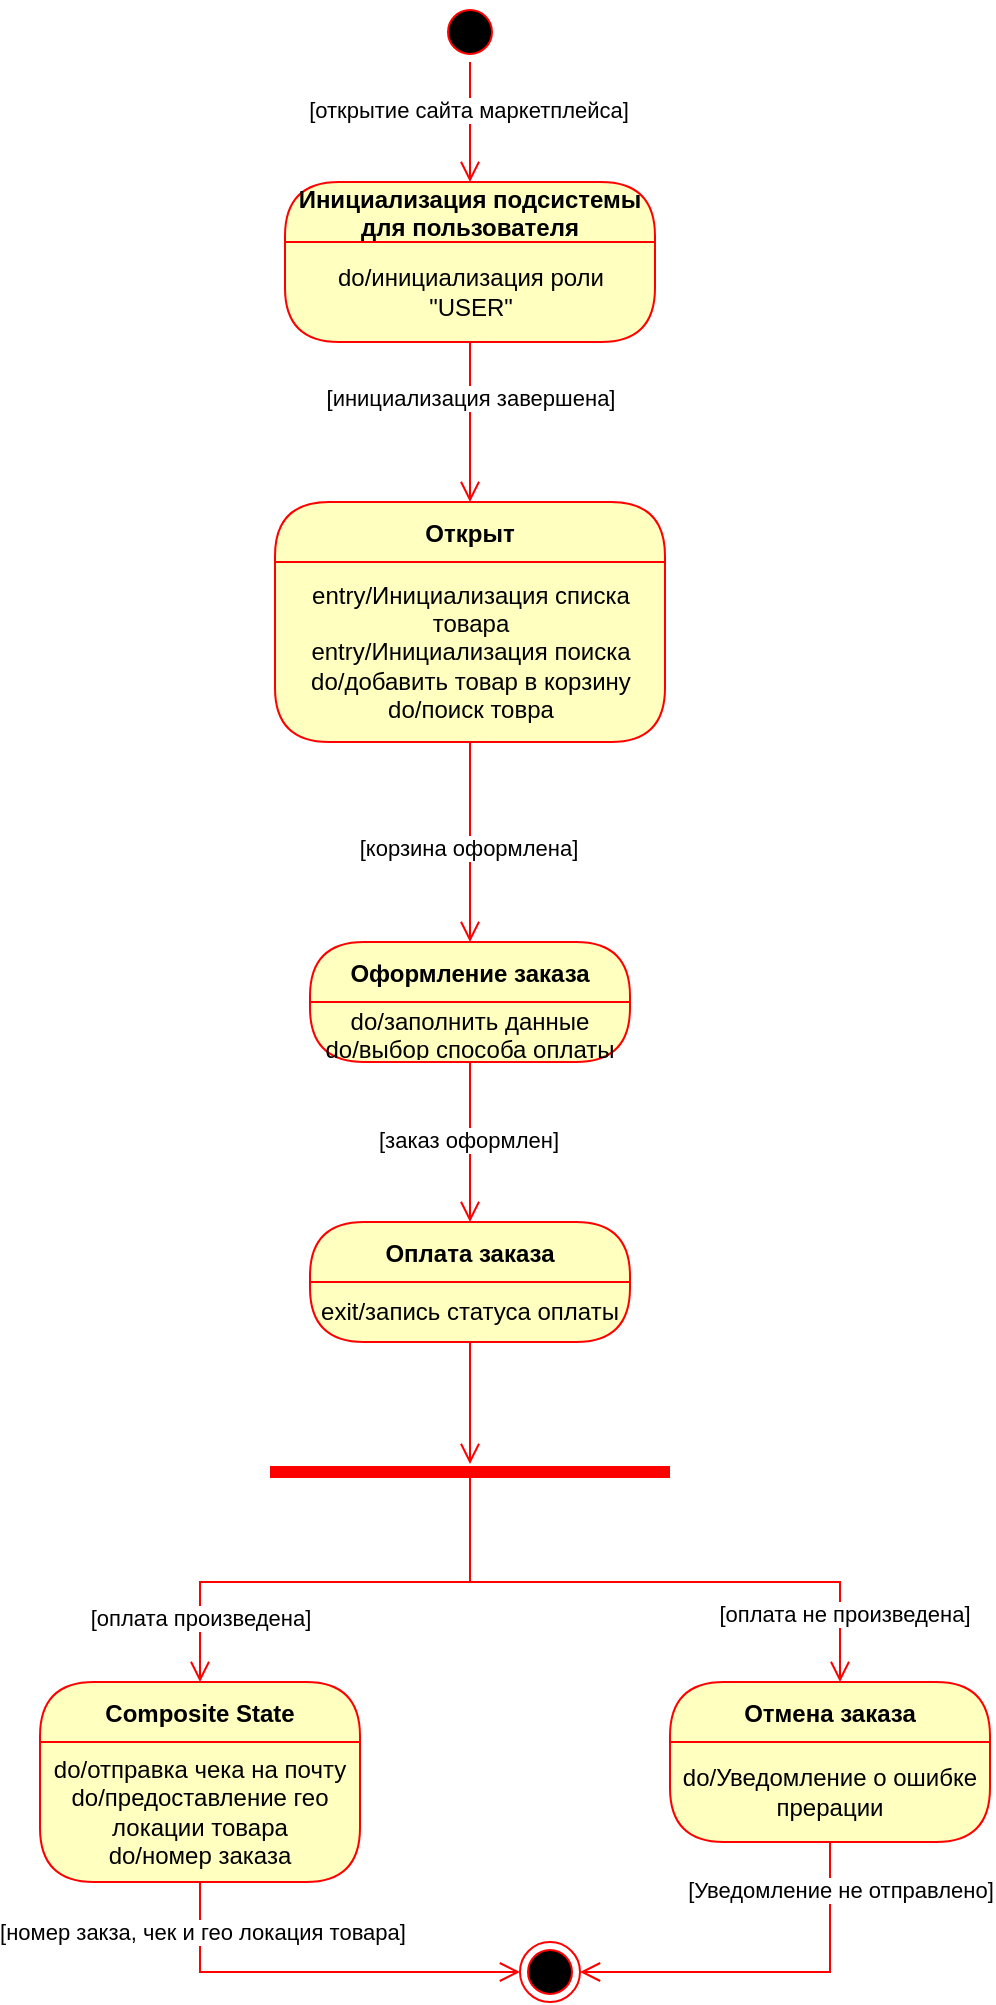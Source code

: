<mxfile version="26.1.2">
  <diagram name="Страница — 1" id="PReMRLjrSaoR2j9esjpr">
    <mxGraphModel dx="472" dy="771" grid="1" gridSize="10" guides="1" tooltips="1" connect="1" arrows="1" fold="1" page="1" pageScale="1" pageWidth="850" pageHeight="1100" math="0" shadow="0">
      <root>
        <mxCell id="0" />
        <mxCell id="1" parent="0" />
        <mxCell id="IYuA_e_t0o8LntOO7r2O-1" value="" style="ellipse;html=1;shape=startState;fillColor=#000000;strokeColor=#ff0000;" parent="1" vertex="1">
          <mxGeometry x="260" y="100" width="30" height="30" as="geometry" />
        </mxCell>
        <mxCell id="IYuA_e_t0o8LntOO7r2O-2" value="" style="edgeStyle=orthogonalEdgeStyle;html=1;verticalAlign=bottom;endArrow=open;endSize=8;strokeColor=#ff0000;rounded=0;" parent="1" source="IYuA_e_t0o8LntOO7r2O-1" target="IYuA_e_t0o8LntOO7r2O-4" edge="1">
          <mxGeometry relative="1" as="geometry">
            <mxPoint x="275" y="190" as="targetPoint" />
          </mxGeometry>
        </mxCell>
        <mxCell id="IYuA_e_t0o8LntOO7r2O-3" value="[открытие сайта маркетплейса]" style="edgeLabel;html=1;align=center;verticalAlign=middle;resizable=0;points=[];" parent="IYuA_e_t0o8LntOO7r2O-2" vertex="1" connectable="0">
          <mxGeometry x="-0.207" y="-1" relative="1" as="geometry">
            <mxPoint as="offset" />
          </mxGeometry>
        </mxCell>
        <mxCell id="IYuA_e_t0o8LntOO7r2O-4" value="Инициализация подсистемы&#xa;для пользователя" style="swimlane;fontStyle=1;align=center;verticalAlign=middle;childLayout=stackLayout;horizontal=1;startSize=30;horizontalStack=0;resizeParent=0;resizeLast=1;container=0;fontColor=#000000;collapsible=0;rounded=1;arcSize=30;strokeColor=#ff0000;fillColor=#ffffc0;swimlaneFillColor=#ffffc0;dropTarget=0;" parent="1" vertex="1">
          <mxGeometry x="182.5" y="190" width="185" height="80" as="geometry" />
        </mxCell>
        <mxCell id="IYuA_e_t0o8LntOO7r2O-5" value="do/инициализация роли &quot;USER&quot;" style="text;html=1;strokeColor=none;fillColor=none;align=center;verticalAlign=middle;spacingLeft=4;spacingRight=4;whiteSpace=wrap;overflow=hidden;rotatable=0;fontColor=#000000;" parent="IYuA_e_t0o8LntOO7r2O-4" vertex="1">
          <mxGeometry y="30" width="185" height="50" as="geometry" />
        </mxCell>
        <mxCell id="IYuA_e_t0o8LntOO7r2O-6" value="" style="edgeStyle=orthogonalEdgeStyle;html=1;verticalAlign=bottom;endArrow=open;endSize=8;strokeColor=#ff0000;rounded=0;" parent="1" source="IYuA_e_t0o8LntOO7r2O-4" target="IYuA_e_t0o8LntOO7r2O-7" edge="1">
          <mxGeometry relative="1" as="geometry">
            <mxPoint x="275" y="310" as="targetPoint" />
          </mxGeometry>
        </mxCell>
        <mxCell id="IYuA_e_t0o8LntOO7r2O-10" value="[инициализация завершена]" style="edgeLabel;html=1;align=center;verticalAlign=middle;resizable=0;points=[];" parent="IYuA_e_t0o8LntOO7r2O-6" vertex="1" connectable="0">
          <mxGeometry x="-0.314" relative="1" as="geometry">
            <mxPoint as="offset" />
          </mxGeometry>
        </mxCell>
        <mxCell id="IYuA_e_t0o8LntOO7r2O-7" value="Открыт" style="swimlane;fontStyle=1;align=center;verticalAlign=middle;childLayout=stackLayout;horizontal=1;startSize=30;horizontalStack=0;resizeParent=0;resizeLast=1;container=0;fontColor=#000000;collapsible=0;rounded=1;arcSize=30;strokeColor=#ff0000;fillColor=#ffffc0;swimlaneFillColor=#ffffc0;dropTarget=0;" parent="1" vertex="1">
          <mxGeometry x="177.5" y="350" width="195" height="120" as="geometry" />
        </mxCell>
        <mxCell id="IYuA_e_t0o8LntOO7r2O-8" value="entry/Инициализация списка товара&lt;div&gt;entry/Инициализация поиска&lt;/div&gt;&lt;div&gt;do/добавить товар в корзину&lt;/div&gt;&lt;div&gt;do/поиск товра&lt;/div&gt;" style="text;html=1;strokeColor=none;fillColor=none;align=center;verticalAlign=middle;spacingLeft=4;spacingRight=4;whiteSpace=wrap;overflow=hidden;rotatable=0;fontColor=#000000;" parent="IYuA_e_t0o8LntOO7r2O-7" vertex="1">
          <mxGeometry y="30" width="195" height="90" as="geometry" />
        </mxCell>
        <mxCell id="IYuA_e_t0o8LntOO7r2O-9" value="" style="edgeStyle=orthogonalEdgeStyle;html=1;verticalAlign=bottom;endArrow=open;endSize=8;strokeColor=#ff0000;rounded=0;" parent="1" source="IYuA_e_t0o8LntOO7r2O-7" target="IYuA_e_t0o8LntOO7r2O-11" edge="1">
          <mxGeometry relative="1" as="geometry">
            <mxPoint x="275" y="570" as="targetPoint" />
          </mxGeometry>
        </mxCell>
        <mxCell id="IYuA_e_t0o8LntOO7r2O-14" value="[корзина оформлена]" style="edgeLabel;html=1;align=center;verticalAlign=middle;resizable=0;points=[];" parent="IYuA_e_t0o8LntOO7r2O-9" vertex="1" connectable="0">
          <mxGeometry x="0.057" y="-1" relative="1" as="geometry">
            <mxPoint as="offset" />
          </mxGeometry>
        </mxCell>
        <mxCell id="IYuA_e_t0o8LntOO7r2O-11" value="Оформление заказа" style="swimlane;fontStyle=1;align=center;verticalAlign=middle;childLayout=stackLayout;horizontal=1;startSize=30;horizontalStack=0;resizeParent=0;resizeLast=1;container=0;fontColor=#000000;collapsible=0;rounded=1;arcSize=30;strokeColor=#ff0000;fillColor=#ffffc0;swimlaneFillColor=#ffffc0;dropTarget=0;" parent="1" vertex="1">
          <mxGeometry x="195" y="570" width="160" height="60" as="geometry" />
        </mxCell>
        <mxCell id="IYuA_e_t0o8LntOO7r2O-12" value="do/заполнить данные&lt;div&gt;do/выбор способа оплаты&lt;/div&gt;" style="text;html=1;strokeColor=none;fillColor=none;align=center;verticalAlign=middle;spacingLeft=4;spacingRight=4;whiteSpace=wrap;overflow=hidden;rotatable=0;fontColor=#000000;" parent="IYuA_e_t0o8LntOO7r2O-11" vertex="1">
          <mxGeometry y="30" width="160" height="30" as="geometry" />
        </mxCell>
        <mxCell id="IYuA_e_t0o8LntOO7r2O-13" value="" style="edgeStyle=orthogonalEdgeStyle;html=1;verticalAlign=bottom;endArrow=open;endSize=8;strokeColor=#ff0000;rounded=0;" parent="1" source="IYuA_e_t0o8LntOO7r2O-11" target="IYuA_e_t0o8LntOO7r2O-15" edge="1">
          <mxGeometry relative="1" as="geometry">
            <mxPoint x="275" y="690" as="targetPoint" />
          </mxGeometry>
        </mxCell>
        <mxCell id="ExSfNLxT2K-Z8HXgqYsn-1" value="[заказ оформлен]" style="edgeLabel;html=1;align=center;verticalAlign=middle;resizable=0;points=[];" vertex="1" connectable="0" parent="IYuA_e_t0o8LntOO7r2O-13">
          <mxGeometry x="-0.025" y="-1" relative="1" as="geometry">
            <mxPoint as="offset" />
          </mxGeometry>
        </mxCell>
        <mxCell id="IYuA_e_t0o8LntOO7r2O-15" value="Оплата заказа" style="swimlane;fontStyle=1;align=center;verticalAlign=middle;childLayout=stackLayout;horizontal=1;startSize=30;horizontalStack=0;resizeParent=0;resizeLast=1;container=0;fontColor=#000000;collapsible=0;rounded=1;arcSize=30;strokeColor=#ff0000;fillColor=#ffffc0;swimlaneFillColor=#ffffc0;dropTarget=0;" parent="1" vertex="1">
          <mxGeometry x="195" y="710" width="160" height="60" as="geometry" />
        </mxCell>
        <mxCell id="IYuA_e_t0o8LntOO7r2O-16" value="exit/запись статуса оплаты" style="text;html=1;strokeColor=none;fillColor=none;align=center;verticalAlign=middle;spacingLeft=4;spacingRight=4;whiteSpace=wrap;overflow=hidden;rotatable=0;fontColor=#000000;" parent="IYuA_e_t0o8LntOO7r2O-15" vertex="1">
          <mxGeometry y="30" width="160" height="30" as="geometry" />
        </mxCell>
        <mxCell id="IYuA_e_t0o8LntOO7r2O-17" value="" style="edgeStyle=orthogonalEdgeStyle;html=1;verticalAlign=bottom;endArrow=open;endSize=8;strokeColor=#ff0000;rounded=0;entryX=0.5;entryY=0.1;entryDx=0;entryDy=0;entryPerimeter=0;" parent="1" source="IYuA_e_t0o8LntOO7r2O-15" edge="1" target="ExSfNLxT2K-Z8HXgqYsn-2">
          <mxGeometry relative="1" as="geometry">
            <mxPoint x="275" y="830" as="targetPoint" />
          </mxGeometry>
        </mxCell>
        <mxCell id="ExSfNLxT2K-Z8HXgqYsn-2" value="" style="shape=line;html=1;strokeWidth=6;strokeColor=#ff0000;" vertex="1" parent="1">
          <mxGeometry x="175" y="830" width="200" height="10" as="geometry" />
        </mxCell>
        <mxCell id="ExSfNLxT2K-Z8HXgqYsn-3" value="" style="edgeStyle=orthogonalEdgeStyle;html=1;verticalAlign=bottom;endArrow=open;endSize=8;strokeColor=#ff0000;rounded=0;" edge="1" source="ExSfNLxT2K-Z8HXgqYsn-2" parent="1" target="ExSfNLxT2K-Z8HXgqYsn-4">
          <mxGeometry relative="1" as="geometry">
            <mxPoint x="275" y="910" as="targetPoint" />
          </mxGeometry>
        </mxCell>
        <mxCell id="ExSfNLxT2K-Z8HXgqYsn-14" value="[оплата произведена]" style="edgeLabel;html=1;align=center;verticalAlign=middle;resizable=0;points=[];" vertex="1" connectable="0" parent="ExSfNLxT2K-Z8HXgqYsn-3">
          <mxGeometry x="0.728" relative="1" as="geometry">
            <mxPoint as="offset" />
          </mxGeometry>
        </mxCell>
        <mxCell id="ExSfNLxT2K-Z8HXgqYsn-4" value="Composite State" style="swimlane;fontStyle=1;align=center;verticalAlign=middle;childLayout=stackLayout;horizontal=1;startSize=30;horizontalStack=0;resizeParent=0;resizeLast=1;container=0;fontColor=#000000;collapsible=0;rounded=1;arcSize=30;strokeColor=#ff0000;fillColor=#ffffc0;swimlaneFillColor=#ffffc0;dropTarget=0;" vertex="1" parent="1">
          <mxGeometry x="60" y="940" width="160" height="100" as="geometry" />
        </mxCell>
        <mxCell id="ExSfNLxT2K-Z8HXgqYsn-5" value="do/отправка чека на почту&lt;div&gt;do/предоставление гео локации товара&lt;/div&gt;&lt;div&gt;do/номер заказа&lt;/div&gt;" style="text;html=1;strokeColor=none;fillColor=none;align=center;verticalAlign=middle;spacingLeft=4;spacingRight=4;whiteSpace=wrap;overflow=hidden;rotatable=0;fontColor=#000000;" vertex="1" parent="ExSfNLxT2K-Z8HXgqYsn-4">
          <mxGeometry y="30" width="160" height="70" as="geometry" />
        </mxCell>
        <mxCell id="ExSfNLxT2K-Z8HXgqYsn-6" value="" style="edgeStyle=orthogonalEdgeStyle;html=1;verticalAlign=bottom;endArrow=open;endSize=8;strokeColor=#ff0000;rounded=0;entryX=0;entryY=0.5;entryDx=0;entryDy=0;" edge="1" source="ExSfNLxT2K-Z8HXgqYsn-4" parent="1" target="ExSfNLxT2K-Z8HXgqYsn-16">
          <mxGeometry relative="1" as="geometry">
            <mxPoint x="140" y="1060" as="targetPoint" />
            <Array as="points">
              <mxPoint x="140" y="1085" />
            </Array>
          </mxGeometry>
        </mxCell>
        <mxCell id="ExSfNLxT2K-Z8HXgqYsn-18" value="[номер закза, чек и гео локация товара]" style="edgeLabel;html=1;align=center;verticalAlign=middle;resizable=0;points=[];" vertex="1" connectable="0" parent="ExSfNLxT2K-Z8HXgqYsn-6">
          <mxGeometry x="-0.756" y="1" relative="1" as="geometry">
            <mxPoint as="offset" />
          </mxGeometry>
        </mxCell>
        <mxCell id="ExSfNLxT2K-Z8HXgqYsn-7" value="Отмена заказа" style="swimlane;fontStyle=1;align=center;verticalAlign=middle;childLayout=stackLayout;horizontal=1;startSize=30;horizontalStack=0;resizeParent=0;resizeLast=1;container=0;fontColor=#000000;collapsible=0;rounded=1;arcSize=30;strokeColor=#ff0000;fillColor=#ffffc0;swimlaneFillColor=#ffffc0;dropTarget=0;" vertex="1" parent="1">
          <mxGeometry x="375" y="940" width="160" height="80" as="geometry" />
        </mxCell>
        <mxCell id="ExSfNLxT2K-Z8HXgqYsn-8" value="do/Уведомление о ошибке прерации" style="text;html=1;strokeColor=none;fillColor=none;align=center;verticalAlign=middle;spacingLeft=4;spacingRight=4;whiteSpace=wrap;overflow=hidden;rotatable=0;fontColor=#000000;" vertex="1" parent="ExSfNLxT2K-Z8HXgqYsn-7">
          <mxGeometry y="30" width="160" height="50" as="geometry" />
        </mxCell>
        <mxCell id="ExSfNLxT2K-Z8HXgqYsn-9" value="" style="edgeStyle=orthogonalEdgeStyle;html=1;verticalAlign=bottom;endArrow=open;endSize=8;strokeColor=#ff0000;rounded=0;" edge="1" source="ExSfNLxT2K-Z8HXgqYsn-7" parent="1" target="ExSfNLxT2K-Z8HXgqYsn-16">
          <mxGeometry relative="1" as="geometry">
            <mxPoint x="455" y="1060" as="targetPoint" />
            <Array as="points">
              <mxPoint x="455" y="1085" />
            </Array>
          </mxGeometry>
        </mxCell>
        <mxCell id="ExSfNLxT2K-Z8HXgqYsn-17" value="[Уведомление не отправлено]" style="edgeLabel;html=1;align=center;verticalAlign=middle;resizable=0;points=[];" vertex="1" connectable="0" parent="ExSfNLxT2K-Z8HXgqYsn-9">
          <mxGeometry x="-0.747" y="5" relative="1" as="geometry">
            <mxPoint as="offset" />
          </mxGeometry>
        </mxCell>
        <mxCell id="ExSfNLxT2K-Z8HXgqYsn-11" value="" style="edgeStyle=orthogonalEdgeStyle;html=1;verticalAlign=bottom;endArrow=open;endSize=8;strokeColor=#ff0000;rounded=0;exitX=0.51;exitY=0.5;exitDx=0;exitDy=0;exitPerimeter=0;" edge="1" source="ExSfNLxT2K-Z8HXgqYsn-2" parent="1" target="ExSfNLxT2K-Z8HXgqYsn-7">
          <mxGeometry relative="1" as="geometry">
            <mxPoint x="490" y="820" as="targetPoint" />
            <Array as="points">
              <mxPoint x="275" y="835" />
              <mxPoint x="275" y="890" />
              <mxPoint x="460" y="890" />
            </Array>
          </mxGeometry>
        </mxCell>
        <mxCell id="ExSfNLxT2K-Z8HXgqYsn-13" value="[оплата не произведена]" style="edgeLabel;html=1;align=center;verticalAlign=middle;resizable=0;points=[];" vertex="1" connectable="0" parent="ExSfNLxT2K-Z8HXgqYsn-11">
          <mxGeometry x="0.767" y="2" relative="1" as="geometry">
            <mxPoint as="offset" />
          </mxGeometry>
        </mxCell>
        <mxCell id="ExSfNLxT2K-Z8HXgqYsn-16" value="" style="ellipse;html=1;shape=endState;fillColor=#000000;strokeColor=#ff0000;" vertex="1" parent="1">
          <mxGeometry x="300" y="1070" width="30" height="30" as="geometry" />
        </mxCell>
      </root>
    </mxGraphModel>
  </diagram>
</mxfile>
